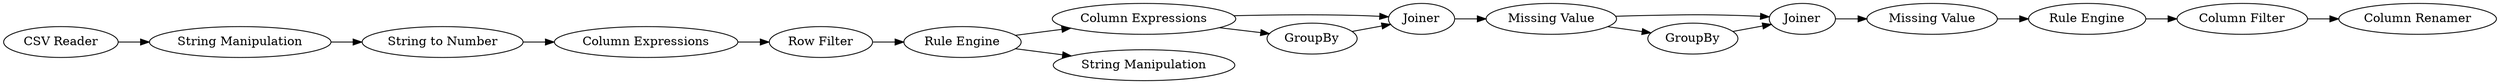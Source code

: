 digraph {
	12 -> 15
	20 -> 21
	10 -> 2
	18 -> 19
	8 -> 9
	4 -> 8
	12 -> 14
	9 -> 11
	15 -> 16
	1 -> 10
	19 -> 20
	9 -> 12
	14 -> 15
	17 -> 18
	21 -> 22
	16 -> 18
	16 -> 17
	2 -> 4
	16 [label="Missing Value"]
	14 [label=GroupBy]
	20 [label="Rule Engine"]
	1 [label="CSV Reader"]
	22 [label="Column Renamer"]
	9 [label="Rule Engine"]
	11 [label="String Manipulation"]
	4 [label="Column Expressions"]
	18 [label=Joiner]
	21 [label="Column Filter"]
	8 [label="Row Filter"]
	15 [label=Joiner]
	12 [label="Column Expressions"]
	17 [label=GroupBy]
	2 [label="String to Number"]
	10 [label="String Manipulation"]
	19 [label="Missing Value"]
	rankdir=LR
}
